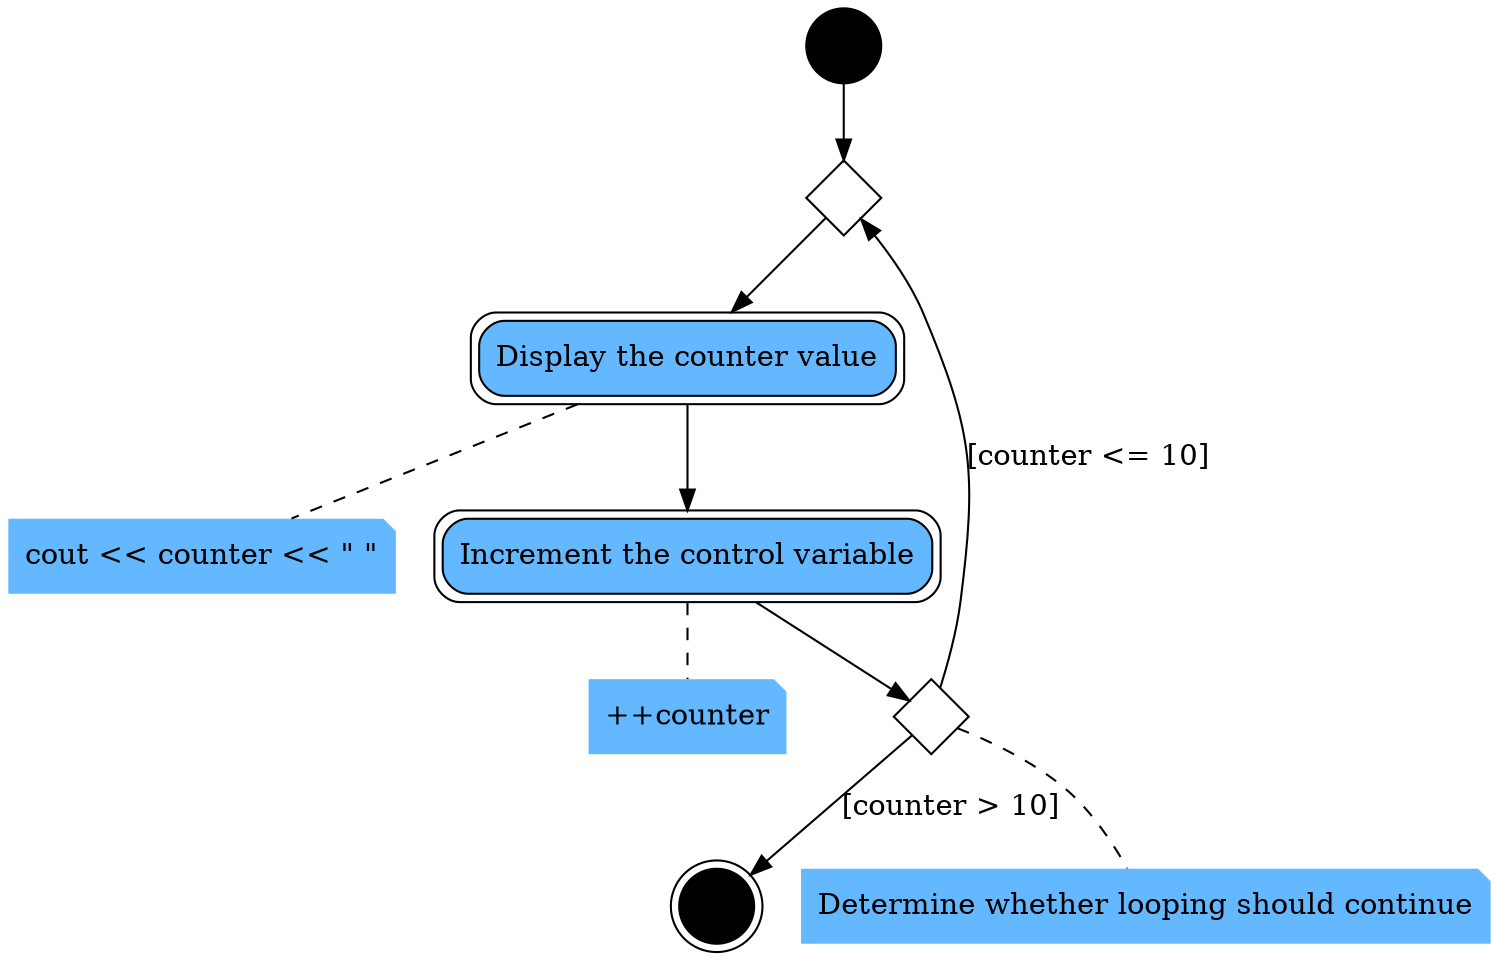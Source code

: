 /*
   5.10
   do...while iteration statement UML activity diagram.
*/
strict digraph "DoWhileStatement" {
    subgraph "main" {
        /* Initial and final state symbols. */
        node [fillcolor="black", label="", shape="circle", style="filled"];
        Start;
        End [peripheries="2"];

        /* Merge and Decision symbols. */
        node [fillcolor="white", orientation="45", shape="square"];
        Merge, Decision;

        /* Action state symbols. */
        node [
            fillcolor="steelblue1",
            orientation="0",
            peripheries="2",
            shape="rect",
            style="filled,rounded"
        ];
        Display [label="Display the counter value"];
        Increment [label="Increment the control variable"];
    }

    subgraph "note" {
        /*
           Note symbols for initilization, decision, display, and increment.
        */
        node [
            fillcolor="steelblue1",
            peripheries="0",
            shape="note",
            style="filled"
        ];
        DisplayNote [label="cout << counter << \" \""];
        IncrementNote [label="++counter"];
        DecisionNote [label="Determine whether looping should continue"];
    }

    /* Edges within "main" cluster. */
    Start -> Merge -> Display -> Increment -> Decision;
    Decision -> End [label="[counter > 10]"];
    Decision -> Merge [label="[counter <= 10]"];

    /* Edges across "main" and "note" cluster. */
    edge [arrowhead="none", style="dashed"];
    Display -> DisplayNote;
    Increment -> IncrementNote;
    Decision -> DecisionNote;
}

